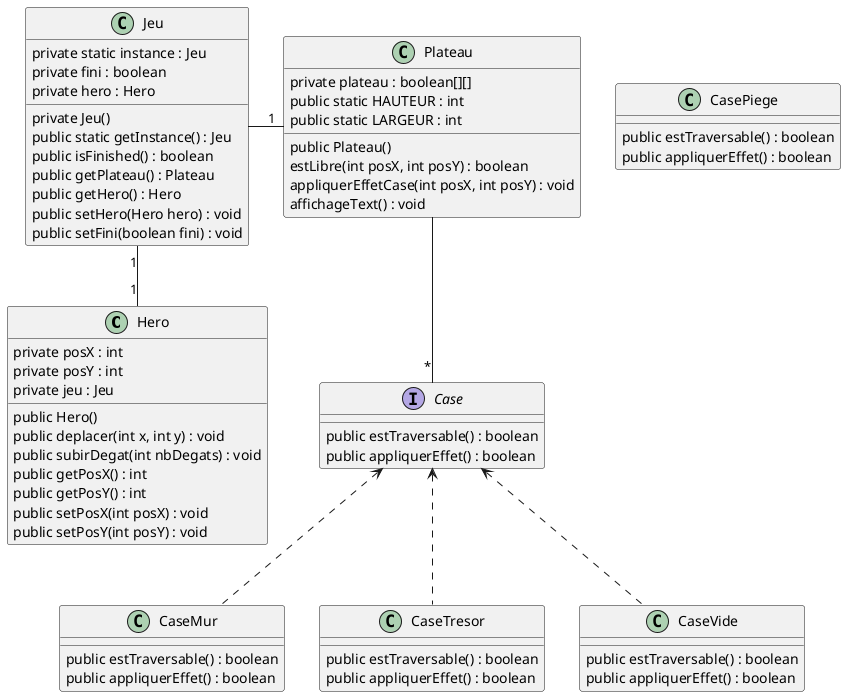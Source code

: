 @startuml
	Class Hero {
		private posX : int
		private posY : int
		private jeu : Jeu

		public Hero()
		public deplacer(int x, int y) : void
		public subirDegat(int nbDegats) : void
		public getPosX() : int
		public getPosY() : int
        public setPosX(int posX) : void
        public setPosY(int posY) : void
	}
	Class Plateau {
        private plateau : boolean[][]
        public static HAUTEUR : int
        public static LARGEUR : int

        public Plateau()
        estLibre(int posX, int posY) : boolean
        appliquerEffetCase(int posX, int posY) : void
        affichageText() : void

	}
	Class Jeu {
	    private static instance : Jeu
        private fini : boolean
        private hero : Hero

        private Jeu()
        public static getInstance() : Jeu
        public isFinished() : boolean
        public getPlateau() : Plateau
        public getHero() : Hero
        public setHero(Hero hero) : void
        public setFini(boolean fini) : void
	}

	Interface Case {
	    public estTraversable() : boolean
	    public appliquerEffet() : boolean
	}

	Class CaseMur {
	    public estTraversable() : boolean
	    public appliquerEffet() : boolean
	}

	Class CaseTresor {
	    public estTraversable() : boolean
	    public appliquerEffet() : boolean
	}

	Class CaseVide {
	    public estTraversable() : boolean
	    public appliquerEffet() : boolean
	}

	Class CasePiege {
	    public estTraversable() : boolean
        public appliquerEffet() : boolean
	}

    Case <.. CaseVide
    Case <.. CaseMur
    Case <.. CaseTresor
    Plateau -- "*" Case
	Jeu "1" -down- "1" Hero
	Jeu -right- "1" Plateau
@enduml

